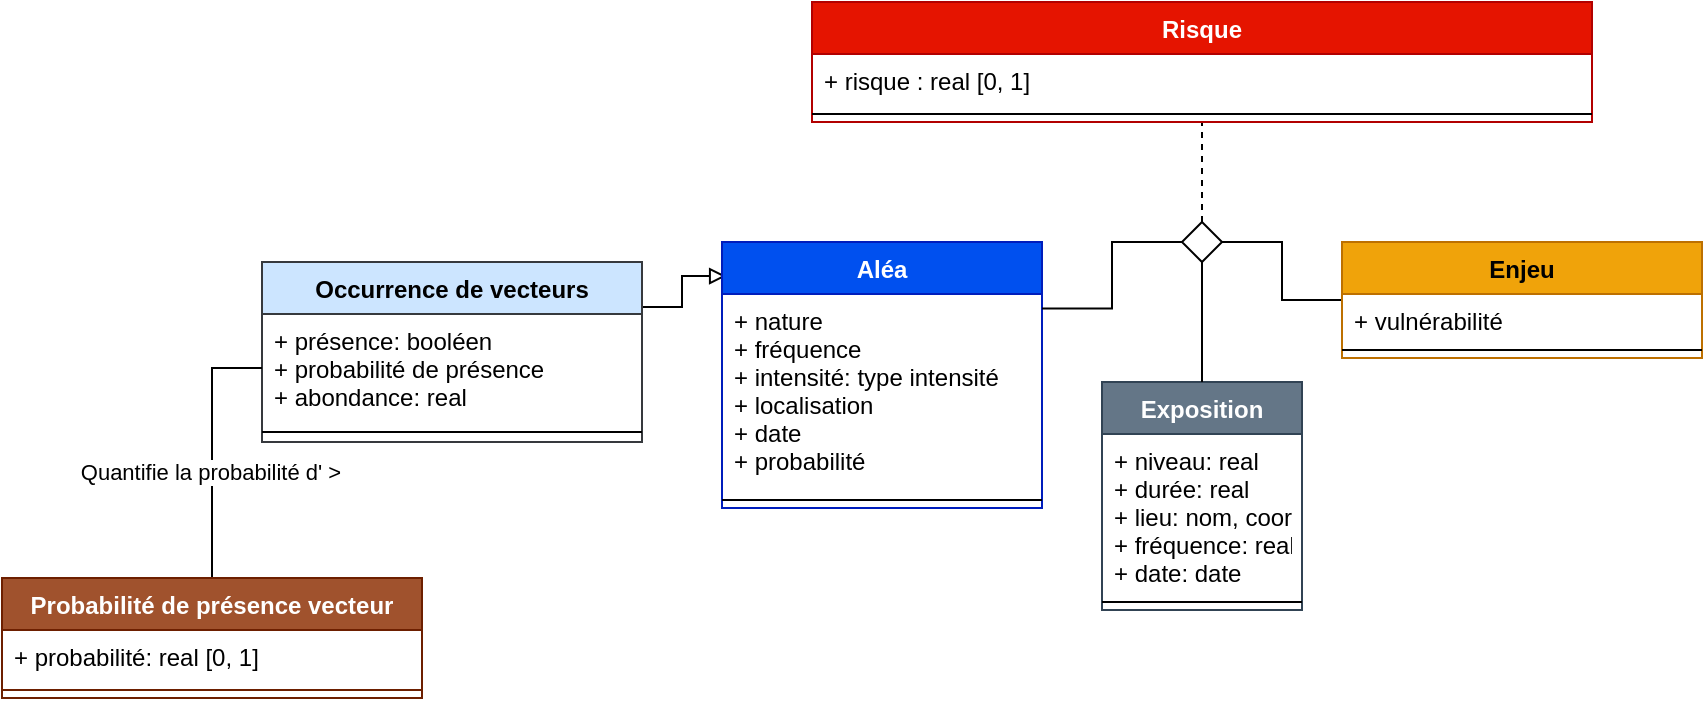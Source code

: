 <mxfile version="21.5.0" type="github">
  <diagram name="Probabilité présence vecteur" id="jqP7k8ZBAc8oAMN_eqs3">
    <mxGraphModel dx="1367" dy="779" grid="1" gridSize="10" guides="1" tooltips="1" connect="1" arrows="1" fold="1" page="1" pageScale="1" pageWidth="827" pageHeight="1169" math="0" shadow="0">
      <root>
        <mxCell id="0" />
        <mxCell id="1" parent="0" />
        <mxCell id="Gd7dQL7LsMgJ5K1wYNM4-40" style="edgeStyle=orthogonalEdgeStyle;rounded=0;orthogonalLoop=1;jettySize=auto;html=1;exitX=1;exitY=0.25;exitDx=0;exitDy=0;entryX=0.013;entryY=0.128;entryDx=0;entryDy=0;entryPerimeter=0;endArrow=block;endFill=0;" edge="1" parent="1" source="Gd7dQL7LsMgJ5K1wYNM4-14" target="Gd7dQL7LsMgJ5K1wYNM4-26">
          <mxGeometry relative="1" as="geometry" />
        </mxCell>
        <mxCell id="Gd7dQL7LsMgJ5K1wYNM4-14" value="Occurrence de vecteurs" style="swimlane;fontStyle=1;align=center;verticalAlign=top;childLayout=stackLayout;horizontal=1;startSize=26;horizontalStack=0;resizeParent=1;resizeParentMax=0;resizeLast=0;collapsible=1;marginBottom=0;fillColor=#cce5ff;strokeColor=#36393d;" vertex="1" parent="1">
          <mxGeometry x="240" y="160" width="190" height="90" as="geometry" />
        </mxCell>
        <mxCell id="Gd7dQL7LsMgJ5K1wYNM4-15" value="+ présence: booléen&#xa;+ probabilité de présence&#xa;+ abondance: real" style="text;strokeColor=none;fillColor=none;align=left;verticalAlign=top;spacingLeft=4;spacingRight=4;overflow=hidden;rotatable=0;points=[[0,0.5],[1,0.5]];portConstraint=eastwest;" vertex="1" parent="Gd7dQL7LsMgJ5K1wYNM4-14">
          <mxGeometry y="26" width="190" height="54" as="geometry" />
        </mxCell>
        <mxCell id="Gd7dQL7LsMgJ5K1wYNM4-16" value="" style="line;strokeWidth=1;fillColor=none;align=left;verticalAlign=middle;spacingTop=-1;spacingLeft=3;spacingRight=3;rotatable=0;labelPosition=right;points=[];portConstraint=eastwest;" vertex="1" parent="Gd7dQL7LsMgJ5K1wYNM4-14">
          <mxGeometry y="80" width="190" height="10" as="geometry" />
        </mxCell>
        <mxCell id="Gd7dQL7LsMgJ5K1wYNM4-18" style="edgeStyle=orthogonalEdgeStyle;rounded=0;orthogonalLoop=1;jettySize=auto;html=1;exitX=0.5;exitY=0;exitDx=0;exitDy=0;endArrow=none;endFill=0;entryX=0;entryY=0.5;entryDx=0;entryDy=0;" edge="1" parent="1" source="Gd7dQL7LsMgJ5K1wYNM4-20" target="Gd7dQL7LsMgJ5K1wYNM4-15">
          <mxGeometry relative="1" as="geometry">
            <mxPoint x="320" y="240.0" as="targetPoint" />
          </mxGeometry>
        </mxCell>
        <mxCell id="Gd7dQL7LsMgJ5K1wYNM4-19" value="&lt;div&gt;Quantifie la probabilité d&#39; &amp;gt;&lt;/div&gt;" style="edgeLabel;html=1;align=center;verticalAlign=middle;resizable=0;points=[];" vertex="1" connectable="0" parent="Gd7dQL7LsMgJ5K1wYNM4-18">
          <mxGeometry x="-0.188" y="1" relative="1" as="geometry">
            <mxPoint as="offset" />
          </mxGeometry>
        </mxCell>
        <mxCell id="Gd7dQL7LsMgJ5K1wYNM4-20" value="Probabilité de présence vecteur" style="swimlane;fontStyle=1;align=center;verticalAlign=top;childLayout=stackLayout;horizontal=1;startSize=26;horizontalStack=0;resizeParent=1;resizeParentMax=0;resizeLast=0;collapsible=1;marginBottom=0;whiteSpace=wrap;html=1;fillColor=#a0522d;strokeColor=#6D1F00;fontColor=#ffffff;" vertex="1" parent="1">
          <mxGeometry x="110" y="318" width="210" height="60" as="geometry" />
        </mxCell>
        <mxCell id="Gd7dQL7LsMgJ5K1wYNM4-21" value="+ probabilité: real [0, 1]" style="text;strokeColor=none;fillColor=none;align=left;verticalAlign=top;spacingLeft=4;spacingRight=4;overflow=hidden;rotatable=0;points=[[0,0.5],[1,0.5]];portConstraint=eastwest;whiteSpace=wrap;html=1;" vertex="1" parent="Gd7dQL7LsMgJ5K1wYNM4-20">
          <mxGeometry y="26" width="210" height="26" as="geometry" />
        </mxCell>
        <mxCell id="Gd7dQL7LsMgJ5K1wYNM4-22" value="" style="line;strokeWidth=1;fillColor=none;align=left;verticalAlign=middle;spacingTop=-1;spacingLeft=3;spacingRight=3;rotatable=0;labelPosition=right;points=[];portConstraint=eastwest;strokeColor=inherit;" vertex="1" parent="Gd7dQL7LsMgJ5K1wYNM4-20">
          <mxGeometry y="52" width="210" height="8" as="geometry" />
        </mxCell>
        <mxCell id="Gd7dQL7LsMgJ5K1wYNM4-23" value="Exposition" style="swimlane;fontStyle=1;align=center;verticalAlign=top;childLayout=stackLayout;horizontal=1;startSize=26;horizontalStack=0;resizeParent=1;resizeParentMax=0;resizeLast=0;collapsible=1;marginBottom=0;fillColor=#647687;strokeColor=#314354;fontColor=#ffffff;" vertex="1" parent="1">
          <mxGeometry x="660" y="220" width="100" height="114" as="geometry">
            <mxRectangle x="600" y="310" width="90" height="26" as="alternateBounds" />
          </mxGeometry>
        </mxCell>
        <mxCell id="Gd7dQL7LsMgJ5K1wYNM4-24" value="+ niveau: real&#xa;+ durée: real&#xa;+ lieu: nom, coord.&#xa;+ fréquence: real&#xa;+ date: date" style="text;align=left;verticalAlign=top;spacingLeft=4;spacingRight=4;overflow=hidden;rotatable=0;points=[[0,0.5],[1,0.5]];portConstraint=eastwest;" vertex="1" parent="Gd7dQL7LsMgJ5K1wYNM4-23">
          <mxGeometry y="26" width="100" height="80" as="geometry" />
        </mxCell>
        <mxCell id="Gd7dQL7LsMgJ5K1wYNM4-25" value="" style="line;strokeWidth=1;fillColor=none;align=left;verticalAlign=middle;spacingTop=-1;spacingLeft=3;spacingRight=3;rotatable=0;labelPosition=right;points=[];portConstraint=eastwest;" vertex="1" parent="Gd7dQL7LsMgJ5K1wYNM4-23">
          <mxGeometry y="106" width="100" height="8" as="geometry" />
        </mxCell>
        <mxCell id="Gd7dQL7LsMgJ5K1wYNM4-26" value="Aléa" style="swimlane;fontStyle=1;align=center;verticalAlign=top;childLayout=stackLayout;horizontal=1;startSize=26;horizontalStack=0;resizeParent=1;resizeParentMax=0;resizeLast=0;collapsible=1;marginBottom=0;fillColor=#0050ef;strokeColor=#001DBC;fontColor=#ffffff;" vertex="1" parent="1">
          <mxGeometry x="470" y="150" width="160" height="133" as="geometry" />
        </mxCell>
        <mxCell id="Gd7dQL7LsMgJ5K1wYNM4-27" value="+ nature&#xa;+ fréquence&#xa;+ intensité: type intensité&#xa;+ localisation&#xa;+ date&#xa;+ probabilité" style="text;strokeColor=none;fillColor=none;align=left;verticalAlign=top;spacingLeft=4;spacingRight=4;overflow=hidden;rotatable=0;points=[[0,0.5],[1,0.5]];portConstraint=eastwest;" vertex="1" parent="Gd7dQL7LsMgJ5K1wYNM4-26">
          <mxGeometry y="26" width="160" height="99" as="geometry" />
        </mxCell>
        <mxCell id="Gd7dQL7LsMgJ5K1wYNM4-28" value="" style="line;strokeWidth=1;fillColor=none;align=left;verticalAlign=middle;spacingTop=-1;spacingLeft=3;spacingRight=3;rotatable=0;labelPosition=right;points=[];portConstraint=eastwest;" vertex="1" parent="Gd7dQL7LsMgJ5K1wYNM4-26">
          <mxGeometry y="125" width="160" height="8" as="geometry" />
        </mxCell>
        <mxCell id="Gd7dQL7LsMgJ5K1wYNM4-29" style="edgeStyle=orthogonalEdgeStyle;rounded=0;orthogonalLoop=1;jettySize=auto;html=1;exitX=0.5;exitY=0;exitDx=0;exitDy=0;endArrow=none;endFill=0;dashed=1;entryX=0.5;entryY=1;entryDx=0;entryDy=0;" edge="1" parent="1" source="Gd7dQL7LsMgJ5K1wYNM4-31" target="Gd7dQL7LsMgJ5K1wYNM4-34">
          <mxGeometry relative="1" as="geometry">
            <mxPoint x="492" y="50" as="targetPoint" />
          </mxGeometry>
        </mxCell>
        <mxCell id="Gd7dQL7LsMgJ5K1wYNM4-30" style="edgeStyle=elbowEdgeStyle;rounded=0;orthogonalLoop=1;jettySize=auto;html=1;exitX=1;exitY=0.5;exitDx=0;exitDy=0;entryX=0;entryY=0.5;entryDx=0;entryDy=0;endArrow=none;endFill=0;" edge="1" parent="1" source="Gd7dQL7LsMgJ5K1wYNM4-31" target="Gd7dQL7LsMgJ5K1wYNM4-37">
          <mxGeometry relative="1" as="geometry" />
        </mxCell>
        <mxCell id="Gd7dQL7LsMgJ5K1wYNM4-31" value="" style="rhombus;aspect=fixed;" vertex="1" parent="1">
          <mxGeometry x="700" y="140" width="20" height="20" as="geometry" />
        </mxCell>
        <mxCell id="Gd7dQL7LsMgJ5K1wYNM4-32" value="" style="endArrow=none;html=1;rounded=0;align=center;verticalAlign=bottom;labelBackgroundColor=none;exitX=1;exitY=0.25;exitDx=0;exitDy=0;edgeStyle=elbowEdgeStyle;" edge="1" parent="1" source="Gd7dQL7LsMgJ5K1wYNM4-26" target="Gd7dQL7LsMgJ5K1wYNM4-31">
          <mxGeometry relative="1" as="geometry">
            <mxPoint x="382" y="100" as="sourcePoint" />
          </mxGeometry>
        </mxCell>
        <mxCell id="Gd7dQL7LsMgJ5K1wYNM4-33" value="" style="endArrow=none;html=1;rounded=0;align=center;verticalAlign=bottom;labelBackgroundColor=none;entryX=0.5;entryY=0;entryDx=0;entryDy=0;edgeStyle=elbowEdgeStyle;elbow=vertical;" edge="1" parent="1" source="Gd7dQL7LsMgJ5K1wYNM4-31" target="Gd7dQL7LsMgJ5K1wYNM4-23">
          <mxGeometry relative="1" as="geometry">
            <mxPoint x="562" y="140" as="targetPoint" />
          </mxGeometry>
        </mxCell>
        <mxCell id="Gd7dQL7LsMgJ5K1wYNM4-34" value="Risque" style="swimlane;fontStyle=1;align=center;verticalAlign=top;childLayout=stackLayout;horizontal=1;startSize=26;horizontalStack=0;resizeParent=1;resizeParentMax=0;resizeLast=0;collapsible=1;marginBottom=0;fillColor=#e51400;strokeColor=#B20000;fontColor=#ffffff;" vertex="1" parent="1">
          <mxGeometry x="515" y="30" width="390" height="60" as="geometry" />
        </mxCell>
        <mxCell id="Gd7dQL7LsMgJ5K1wYNM4-35" value="+ risque : real [0, 1]" style="text;strokeColor=none;fillColor=none;align=left;verticalAlign=top;spacingLeft=4;spacingRight=4;overflow=hidden;rotatable=0;points=[[0,0.5],[1,0.5]];portConstraint=eastwest;" vertex="1" parent="Gd7dQL7LsMgJ5K1wYNM4-34">
          <mxGeometry y="26" width="390" height="26" as="geometry" />
        </mxCell>
        <mxCell id="Gd7dQL7LsMgJ5K1wYNM4-36" value="" style="line;strokeWidth=1;fillColor=none;align=left;verticalAlign=middle;spacingTop=-1;spacingLeft=3;spacingRight=3;rotatable=0;labelPosition=right;points=[];portConstraint=eastwest;" vertex="1" parent="Gd7dQL7LsMgJ5K1wYNM4-34">
          <mxGeometry y="52" width="390" height="8" as="geometry" />
        </mxCell>
        <mxCell id="Gd7dQL7LsMgJ5K1wYNM4-37" value="Enjeu" style="swimlane;fontStyle=1;align=center;verticalAlign=top;childLayout=stackLayout;horizontal=1;startSize=26;horizontalStack=0;resizeParent=1;resizeParentMax=0;resizeLast=0;collapsible=1;marginBottom=0;fillColor=#f0a30a;strokeColor=#BD7000;fontColor=#000000;" vertex="1" parent="1">
          <mxGeometry x="780" y="150" width="180" height="58" as="geometry" />
        </mxCell>
        <mxCell id="Gd7dQL7LsMgJ5K1wYNM4-38" value="+ vulnérabilité " style="text;strokeColor=none;fillColor=none;align=left;verticalAlign=top;spacingLeft=4;spacingRight=4;overflow=hidden;rotatable=0;points=[[0,0.5],[1,0.5]];portConstraint=eastwest;" vertex="1" parent="Gd7dQL7LsMgJ5K1wYNM4-37">
          <mxGeometry y="26" width="180" height="24" as="geometry" />
        </mxCell>
        <mxCell id="Gd7dQL7LsMgJ5K1wYNM4-39" value="" style="line;strokeWidth=1;fillColor=none;align=left;verticalAlign=middle;spacingTop=-1;spacingLeft=3;spacingRight=3;rotatable=0;labelPosition=right;points=[];portConstraint=eastwest;" vertex="1" parent="Gd7dQL7LsMgJ5K1wYNM4-37">
          <mxGeometry y="50" width="180" height="8" as="geometry" />
        </mxCell>
      </root>
    </mxGraphModel>
  </diagram>
</mxfile>
